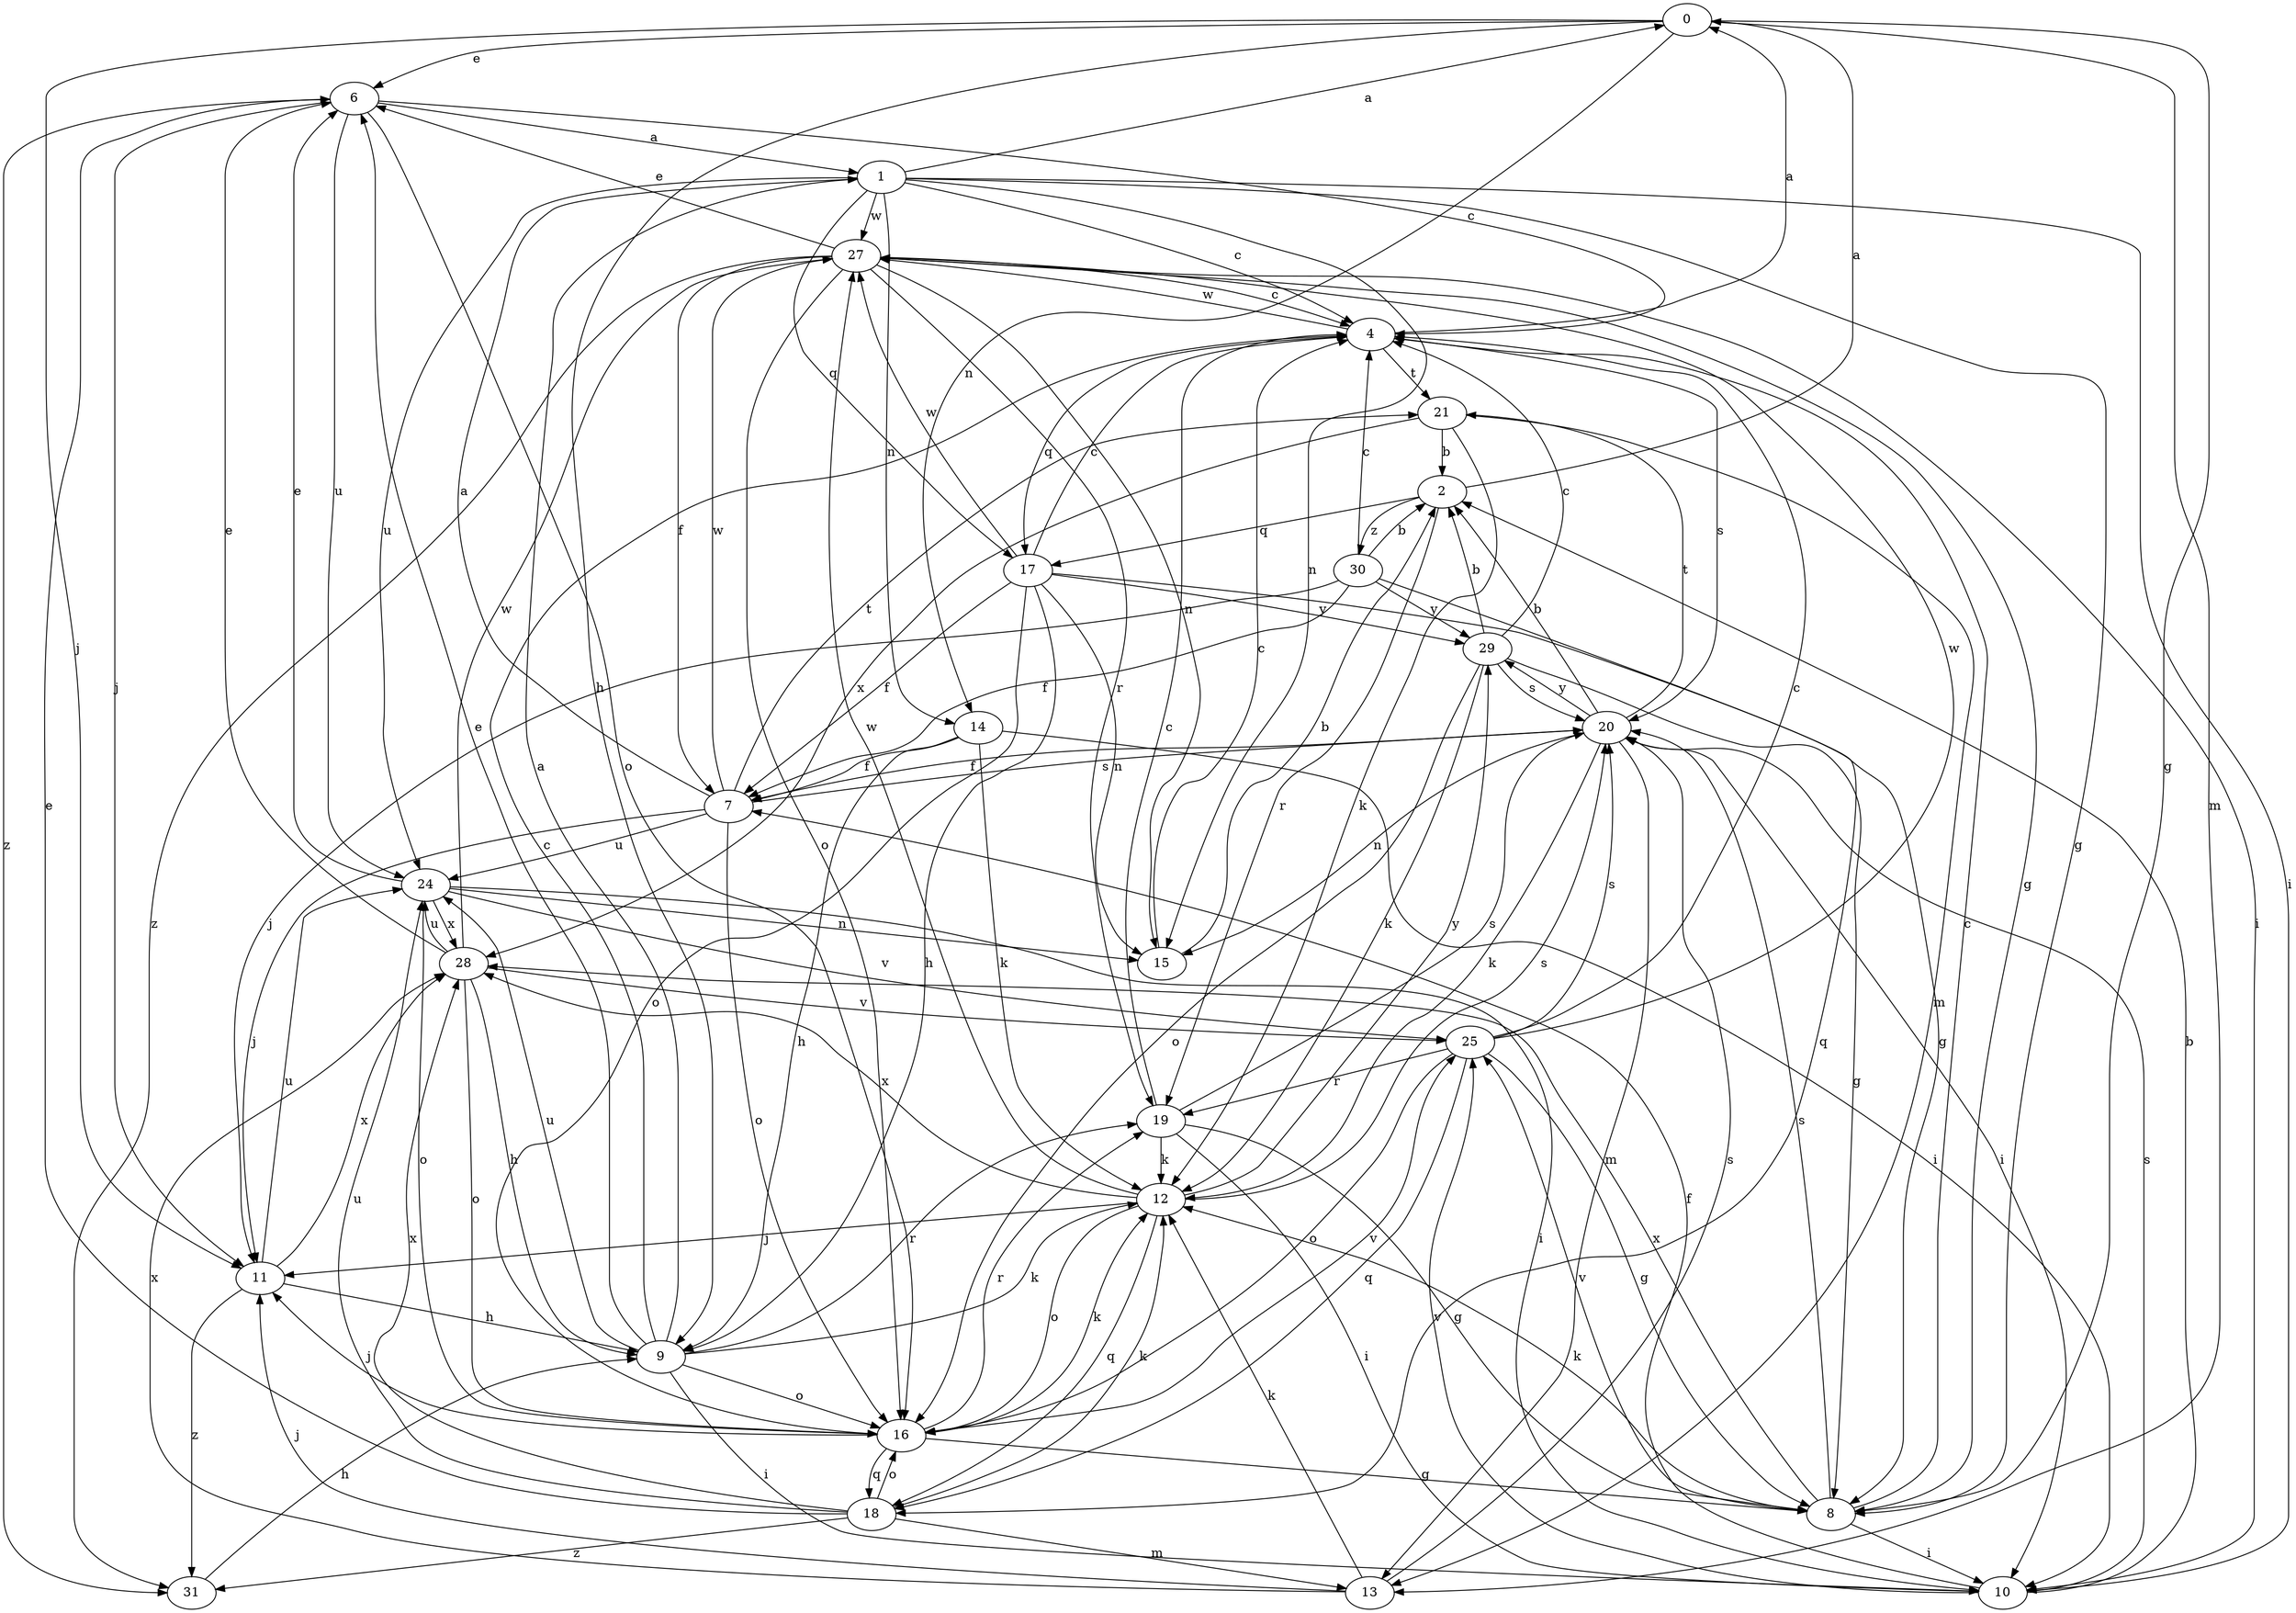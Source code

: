 strict digraph  {
0;
1;
2;
4;
6;
7;
8;
9;
10;
11;
12;
13;
14;
15;
16;
17;
18;
19;
20;
21;
24;
25;
27;
28;
29;
30;
31;
0 -> 6  [label=e];
0 -> 8  [label=g];
0 -> 9  [label=h];
0 -> 11  [label=j];
0 -> 13  [label=m];
0 -> 14  [label=n];
1 -> 0  [label=a];
1 -> 4  [label=c];
1 -> 8  [label=g];
1 -> 10  [label=i];
1 -> 14  [label=n];
1 -> 15  [label=n];
1 -> 17  [label=q];
1 -> 24  [label=u];
1 -> 27  [label=w];
2 -> 0  [label=a];
2 -> 17  [label=q];
2 -> 19  [label=r];
2 -> 30  [label=z];
4 -> 0  [label=a];
4 -> 17  [label=q];
4 -> 20  [label=s];
4 -> 21  [label=t];
4 -> 27  [label=w];
6 -> 1  [label=a];
6 -> 4  [label=c];
6 -> 11  [label=j];
6 -> 16  [label=o];
6 -> 24  [label=u];
6 -> 31  [label=z];
7 -> 1  [label=a];
7 -> 11  [label=j];
7 -> 16  [label=o];
7 -> 20  [label=s];
7 -> 21  [label=t];
7 -> 24  [label=u];
7 -> 27  [label=w];
8 -> 4  [label=c];
8 -> 10  [label=i];
8 -> 12  [label=k];
8 -> 20  [label=s];
8 -> 25  [label=v];
8 -> 28  [label=x];
9 -> 1  [label=a];
9 -> 4  [label=c];
9 -> 6  [label=e];
9 -> 10  [label=i];
9 -> 12  [label=k];
9 -> 16  [label=o];
9 -> 19  [label=r];
9 -> 24  [label=u];
10 -> 2  [label=b];
10 -> 7  [label=f];
10 -> 20  [label=s];
10 -> 25  [label=v];
11 -> 9  [label=h];
11 -> 24  [label=u];
11 -> 28  [label=x];
11 -> 31  [label=z];
12 -> 11  [label=j];
12 -> 16  [label=o];
12 -> 18  [label=q];
12 -> 20  [label=s];
12 -> 27  [label=w];
12 -> 28  [label=x];
12 -> 29  [label=y];
13 -> 11  [label=j];
13 -> 12  [label=k];
13 -> 20  [label=s];
13 -> 28  [label=x];
14 -> 7  [label=f];
14 -> 9  [label=h];
14 -> 10  [label=i];
14 -> 12  [label=k];
15 -> 2  [label=b];
15 -> 4  [label=c];
16 -> 8  [label=g];
16 -> 11  [label=j];
16 -> 12  [label=k];
16 -> 18  [label=q];
16 -> 19  [label=r];
16 -> 25  [label=v];
17 -> 4  [label=c];
17 -> 7  [label=f];
17 -> 8  [label=g];
17 -> 9  [label=h];
17 -> 15  [label=n];
17 -> 16  [label=o];
17 -> 27  [label=w];
17 -> 29  [label=y];
18 -> 6  [label=e];
18 -> 12  [label=k];
18 -> 13  [label=m];
18 -> 16  [label=o];
18 -> 24  [label=u];
18 -> 28  [label=x];
18 -> 31  [label=z];
19 -> 4  [label=c];
19 -> 8  [label=g];
19 -> 10  [label=i];
19 -> 12  [label=k];
19 -> 20  [label=s];
20 -> 2  [label=b];
20 -> 7  [label=f];
20 -> 10  [label=i];
20 -> 12  [label=k];
20 -> 13  [label=m];
20 -> 15  [label=n];
20 -> 21  [label=t];
20 -> 29  [label=y];
21 -> 2  [label=b];
21 -> 12  [label=k];
21 -> 13  [label=m];
21 -> 28  [label=x];
24 -> 6  [label=e];
24 -> 10  [label=i];
24 -> 15  [label=n];
24 -> 16  [label=o];
24 -> 25  [label=v];
24 -> 28  [label=x];
25 -> 4  [label=c];
25 -> 8  [label=g];
25 -> 16  [label=o];
25 -> 18  [label=q];
25 -> 19  [label=r];
25 -> 20  [label=s];
25 -> 27  [label=w];
27 -> 4  [label=c];
27 -> 6  [label=e];
27 -> 7  [label=f];
27 -> 8  [label=g];
27 -> 10  [label=i];
27 -> 15  [label=n];
27 -> 16  [label=o];
27 -> 19  [label=r];
27 -> 31  [label=z];
28 -> 6  [label=e];
28 -> 9  [label=h];
28 -> 16  [label=o];
28 -> 24  [label=u];
28 -> 25  [label=v];
28 -> 27  [label=w];
29 -> 2  [label=b];
29 -> 4  [label=c];
29 -> 8  [label=g];
29 -> 12  [label=k];
29 -> 16  [label=o];
29 -> 20  [label=s];
30 -> 2  [label=b];
30 -> 4  [label=c];
30 -> 7  [label=f];
30 -> 11  [label=j];
30 -> 18  [label=q];
30 -> 29  [label=y];
31 -> 9  [label=h];
}
